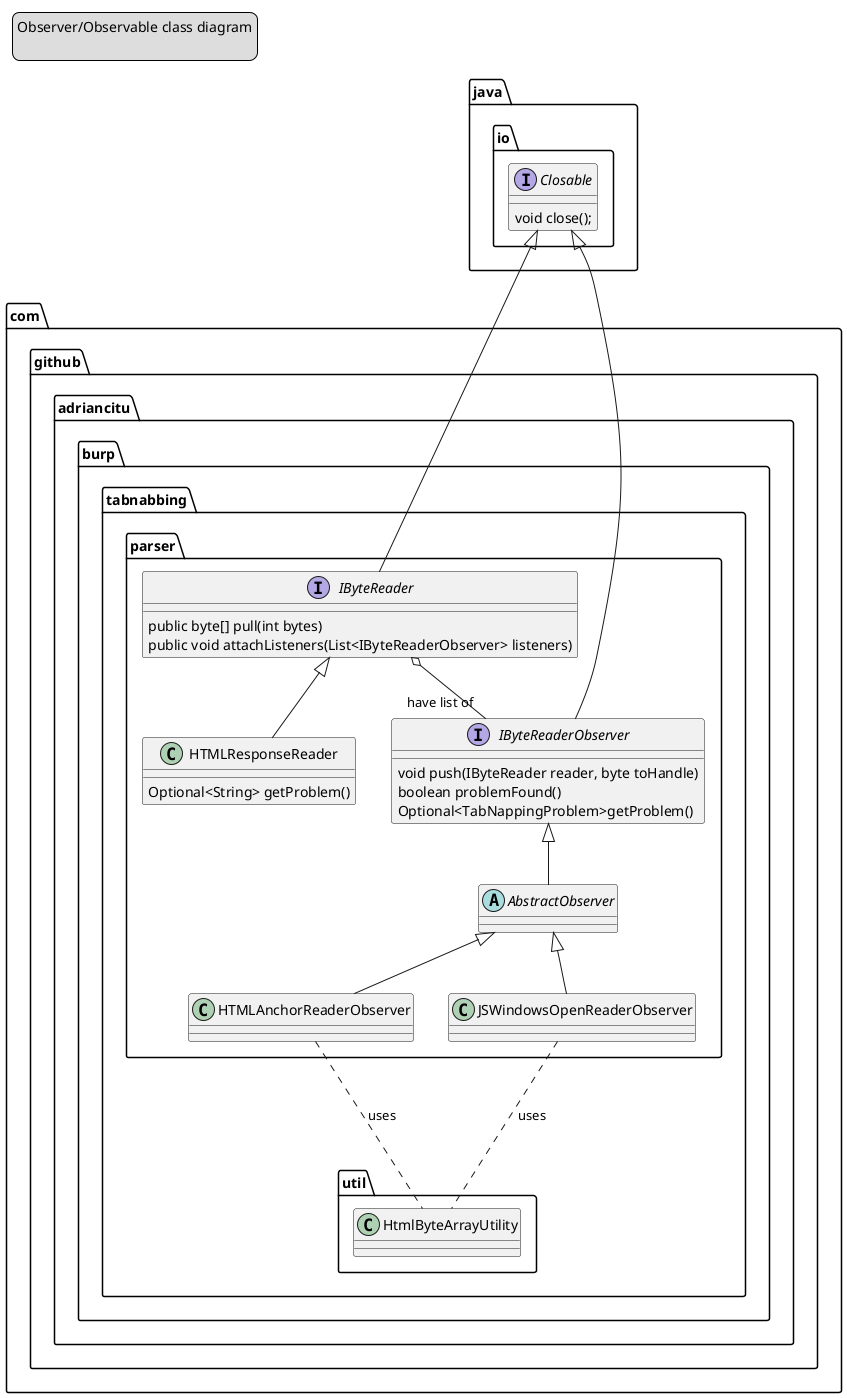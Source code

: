 @startuml
legend top left
Observer/Observable class diagram

end legend

package java.io {
interface Closable {
    void close();
}
}

package com.github.adriancitu.burp.tabnabbing.parser {
interface IByteReader {
   public byte[] pull(int bytes)
   public void attachListeners(List<IByteReaderObserver> listeners)
}

interface IByteReaderObserver {
    void push(IByteReader reader, byte toHandle)
    boolean problemFound()
    Optional<TabNappingProblem>getProblem()
}

abstract class AbstractObserver
class HTMLResponseReader {
    Optional<String> getProblem()
}





Closable  <|-- IByteReader
Closable  <|-- IByteReaderObserver


IByteReaderObserver <|-- AbstractObserver

AbstractObserver <|-- HTMLAnchorReaderObserver
AbstractObserver <|-- JSWindowsOpenReaderObserver

}

package com.github.adriancitu.burp.tabnabbing.util {
    class HtmlByteArrayUtility


HTMLAnchorReaderObserver ... HtmlByteArrayUtility: uses
JSWindowsOpenReaderObserver ... HtmlByteArrayUtility: uses

IByteReader <|-- HTMLResponseReader

IByteReader o-- "have list of" IByteReaderObserver
}
@enduml